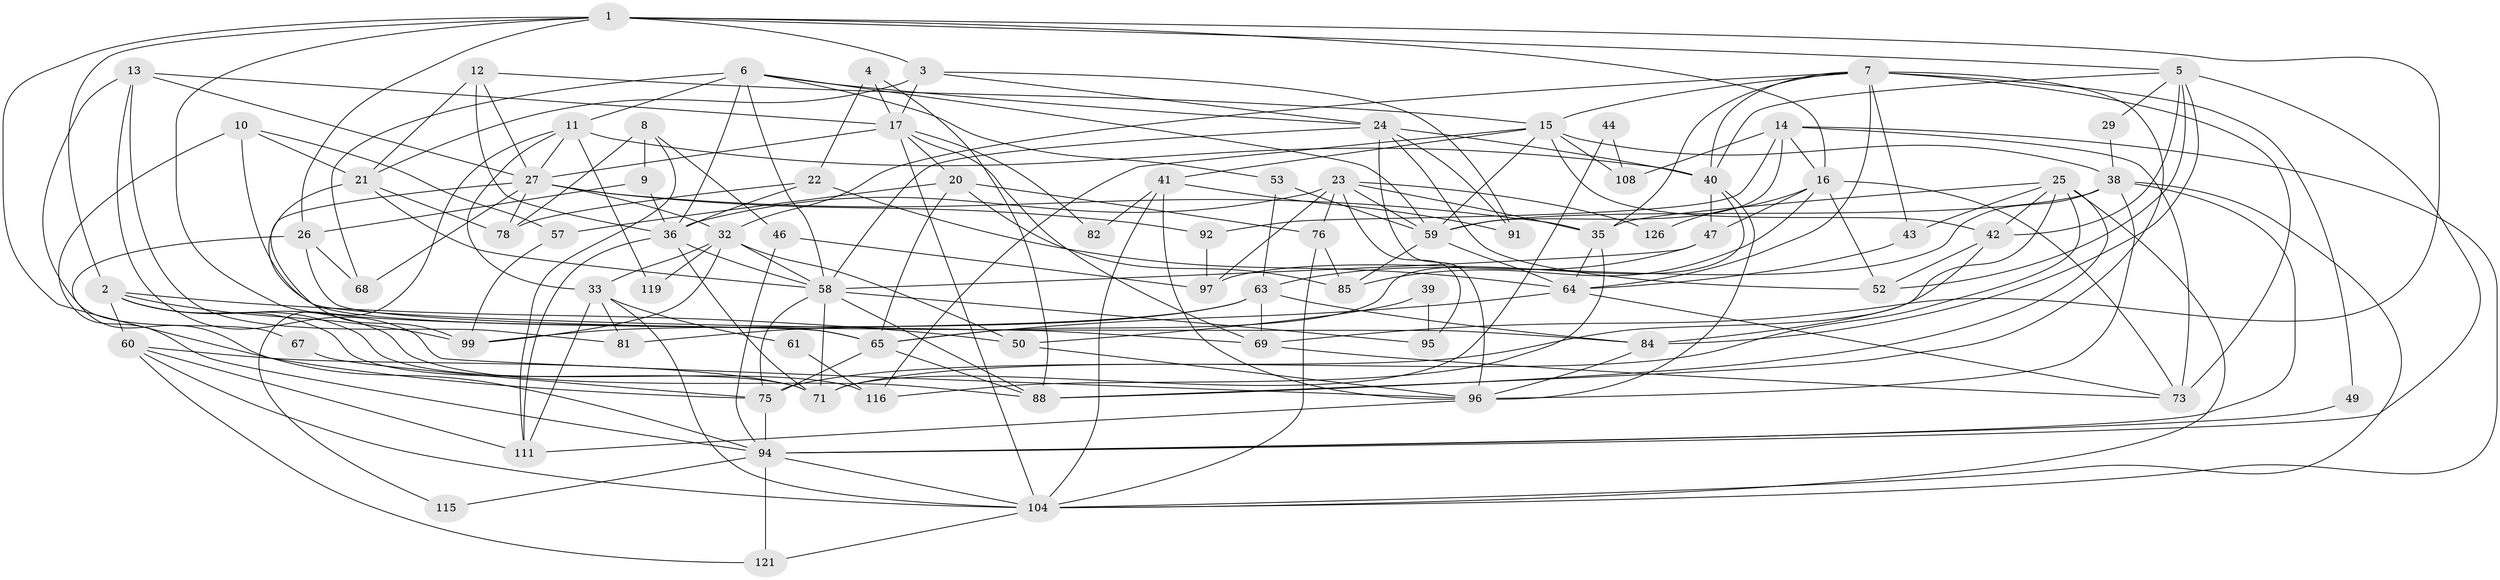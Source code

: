 // Generated by graph-tools (version 1.1) at 2025/52/02/27/25 19:52:05]
// undirected, 79 vertices, 201 edges
graph export_dot {
graph [start="1"]
  node [color=gray90,style=filled];
  1 [super="+62"];
  2 [super="+54"];
  3 [super="+30"];
  4 [super="+37"];
  5 [super="+45"];
  6 [super="+77"];
  7 [super="+109"];
  8 [super="+56"];
  9 [super="+102"];
  10 [super="+90"];
  11 [super="+112"];
  12 [super="+28"];
  13 [super="+18"];
  14 [super="+34"];
  15 [super="+19"];
  16 [super="+114"];
  17 [super="+107"];
  20 [super="+51"];
  21;
  22 [super="+74"];
  23 [super="+89"];
  24 [super="+93"];
  25 [super="+87"];
  26 [super="+31"];
  27 [super="+55"];
  29;
  32 [super="+83"];
  33 [super="+120"];
  35 [super="+66"];
  36 [super="+110"];
  38 [super="+48"];
  39;
  40 [super="+70"];
  41;
  42 [super="+127"];
  43;
  44;
  46 [super="+125"];
  47;
  49;
  50 [super="+86"];
  52;
  53;
  57;
  58 [super="+129"];
  59 [super="+79"];
  60 [super="+72"];
  61;
  63 [super="+100"];
  64 [super="+106"];
  65 [super="+80"];
  67;
  68;
  69 [super="+113"];
  71 [super="+124"];
  73 [super="+105"];
  75 [super="+98"];
  76;
  78;
  81;
  82;
  84 [super="+101"];
  85;
  88 [super="+128"];
  91;
  92;
  94 [super="+122"];
  95;
  96 [super="+103"];
  97;
  99;
  104 [super="+117"];
  108;
  111 [super="+123"];
  115;
  116 [super="+118"];
  119;
  121;
  126;
  1 -- 65;
  1 -- 75;
  1 -- 69;
  1 -- 2;
  1 -- 16;
  1 -- 5;
  1 -- 26;
  1 -- 3;
  2 -- 71;
  2 -- 116 [weight=2];
  2 -- 50 [weight=2];
  2 -- 99;
  2 -- 88;
  2 -- 60;
  3 -- 21;
  3 -- 91;
  3 -- 24;
  3 -- 17;
  4 -- 22;
  4 -- 17;
  4 -- 88;
  5 -- 42;
  5 -- 40;
  5 -- 29;
  5 -- 94;
  5 -- 52;
  5 -- 84;
  6 -- 11;
  6 -- 68;
  6 -- 36 [weight=2];
  6 -- 58;
  6 -- 24;
  6 -- 53;
  6 -- 59;
  7 -- 40;
  7 -- 49;
  7 -- 88;
  7 -- 73;
  7 -- 43;
  7 -- 64;
  7 -- 35;
  7 -- 15;
  7 -- 32;
  8 -- 78;
  8 -- 9 [weight=2];
  8 -- 111;
  8 -- 46;
  9 -- 26;
  9 -- 36;
  10 -- 21;
  10 -- 57;
  10 -- 69;
  10 -- 94;
  11 -- 27;
  11 -- 115;
  11 -- 119;
  11 -- 40;
  11 -- 33;
  12 -- 27;
  12 -- 36;
  12 -- 21;
  12 -- 15;
  13 -- 27;
  13 -- 17;
  13 -- 81;
  13 -- 67;
  13 -- 96;
  14 -- 59;
  14 -- 92;
  14 -- 108;
  14 -- 104;
  14 -- 73;
  14 -- 16;
  15 -- 108;
  15 -- 38;
  15 -- 41;
  15 -- 42;
  15 -- 59;
  15 -- 116;
  16 -- 52;
  16 -- 73;
  16 -- 85;
  16 -- 126;
  16 -- 47;
  17 -- 20;
  17 -- 27;
  17 -- 82;
  17 -- 104;
  17 -- 69;
  20 -- 65;
  20 -- 57;
  20 -- 85;
  20 -- 76;
  21 -- 65;
  21 -- 78;
  21 -- 58;
  22 -- 64 [weight=2];
  22 -- 78;
  22 -- 36;
  23 -- 59;
  23 -- 97;
  23 -- 35;
  23 -- 76;
  23 -- 126;
  23 -- 95;
  23 -- 36;
  24 -- 96;
  24 -- 40;
  24 -- 91;
  24 -- 58;
  24 -- 52;
  25 -- 43;
  25 -- 75;
  25 -- 71;
  25 -- 42;
  25 -- 35;
  25 -- 88;
  25 -- 104;
  26 -- 94;
  26 -- 84;
  26 -- 68;
  27 -- 78;
  27 -- 35;
  27 -- 99;
  27 -- 32;
  27 -- 68;
  27 -- 92;
  29 -- 38;
  32 -- 119 [weight=2];
  32 -- 58;
  32 -- 50;
  32 -- 33;
  32 -- 99;
  33 -- 81;
  33 -- 104;
  33 -- 61;
  33 -- 111;
  35 -- 64;
  35 -- 116;
  36 -- 58;
  36 -- 71;
  36 -- 111;
  38 -- 97;
  38 -- 94;
  38 -- 104;
  38 -- 59;
  38 -- 96;
  39 -- 50;
  39 -- 95;
  40 -- 96;
  40 -- 47;
  40 -- 65;
  41 -- 104;
  41 -- 91;
  41 -- 82;
  41 -- 96;
  42 -- 52;
  42 -- 84;
  43 -- 64;
  44 -- 71;
  44 -- 108;
  46 -- 97;
  46 -- 94;
  47 -- 58;
  47 -- 63;
  49 -- 94;
  50 -- 96;
  53 -- 63;
  53 -- 59;
  57 -- 99;
  58 -- 71;
  58 -- 75;
  58 -- 95;
  58 -- 88;
  59 -- 85;
  59 -- 64;
  60 -- 121;
  60 -- 111;
  60 -- 104;
  60 -- 71;
  61 -- 116;
  63 -- 84;
  63 -- 69;
  63 -- 81;
  63 -- 99;
  64 -- 73;
  64 -- 65;
  65 -- 75;
  65 -- 88;
  67 -- 75;
  69 -- 73;
  75 -- 94;
  76 -- 85;
  76 -- 104;
  84 -- 96;
  92 -- 97;
  94 -- 121;
  94 -- 115;
  94 -- 104;
  96 -- 111;
  104 -- 121;
}

